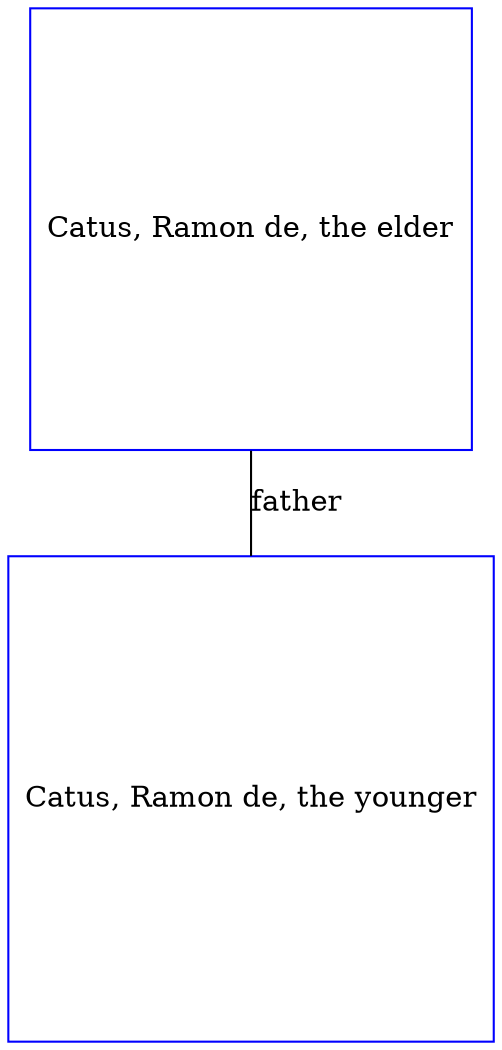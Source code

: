 digraph D {
    edge [dir=none];    node [shape=box];    "008971"   [label="Catus, Ramon de, the younger", shape=box, regular=1, color="blue"] ;
"012189"   [label="Catus, Ramon de, the elder", shape=box, regular=1, color="blue"] ;
012189->008971 [label="father",arrowsize=0.0]; 
}
